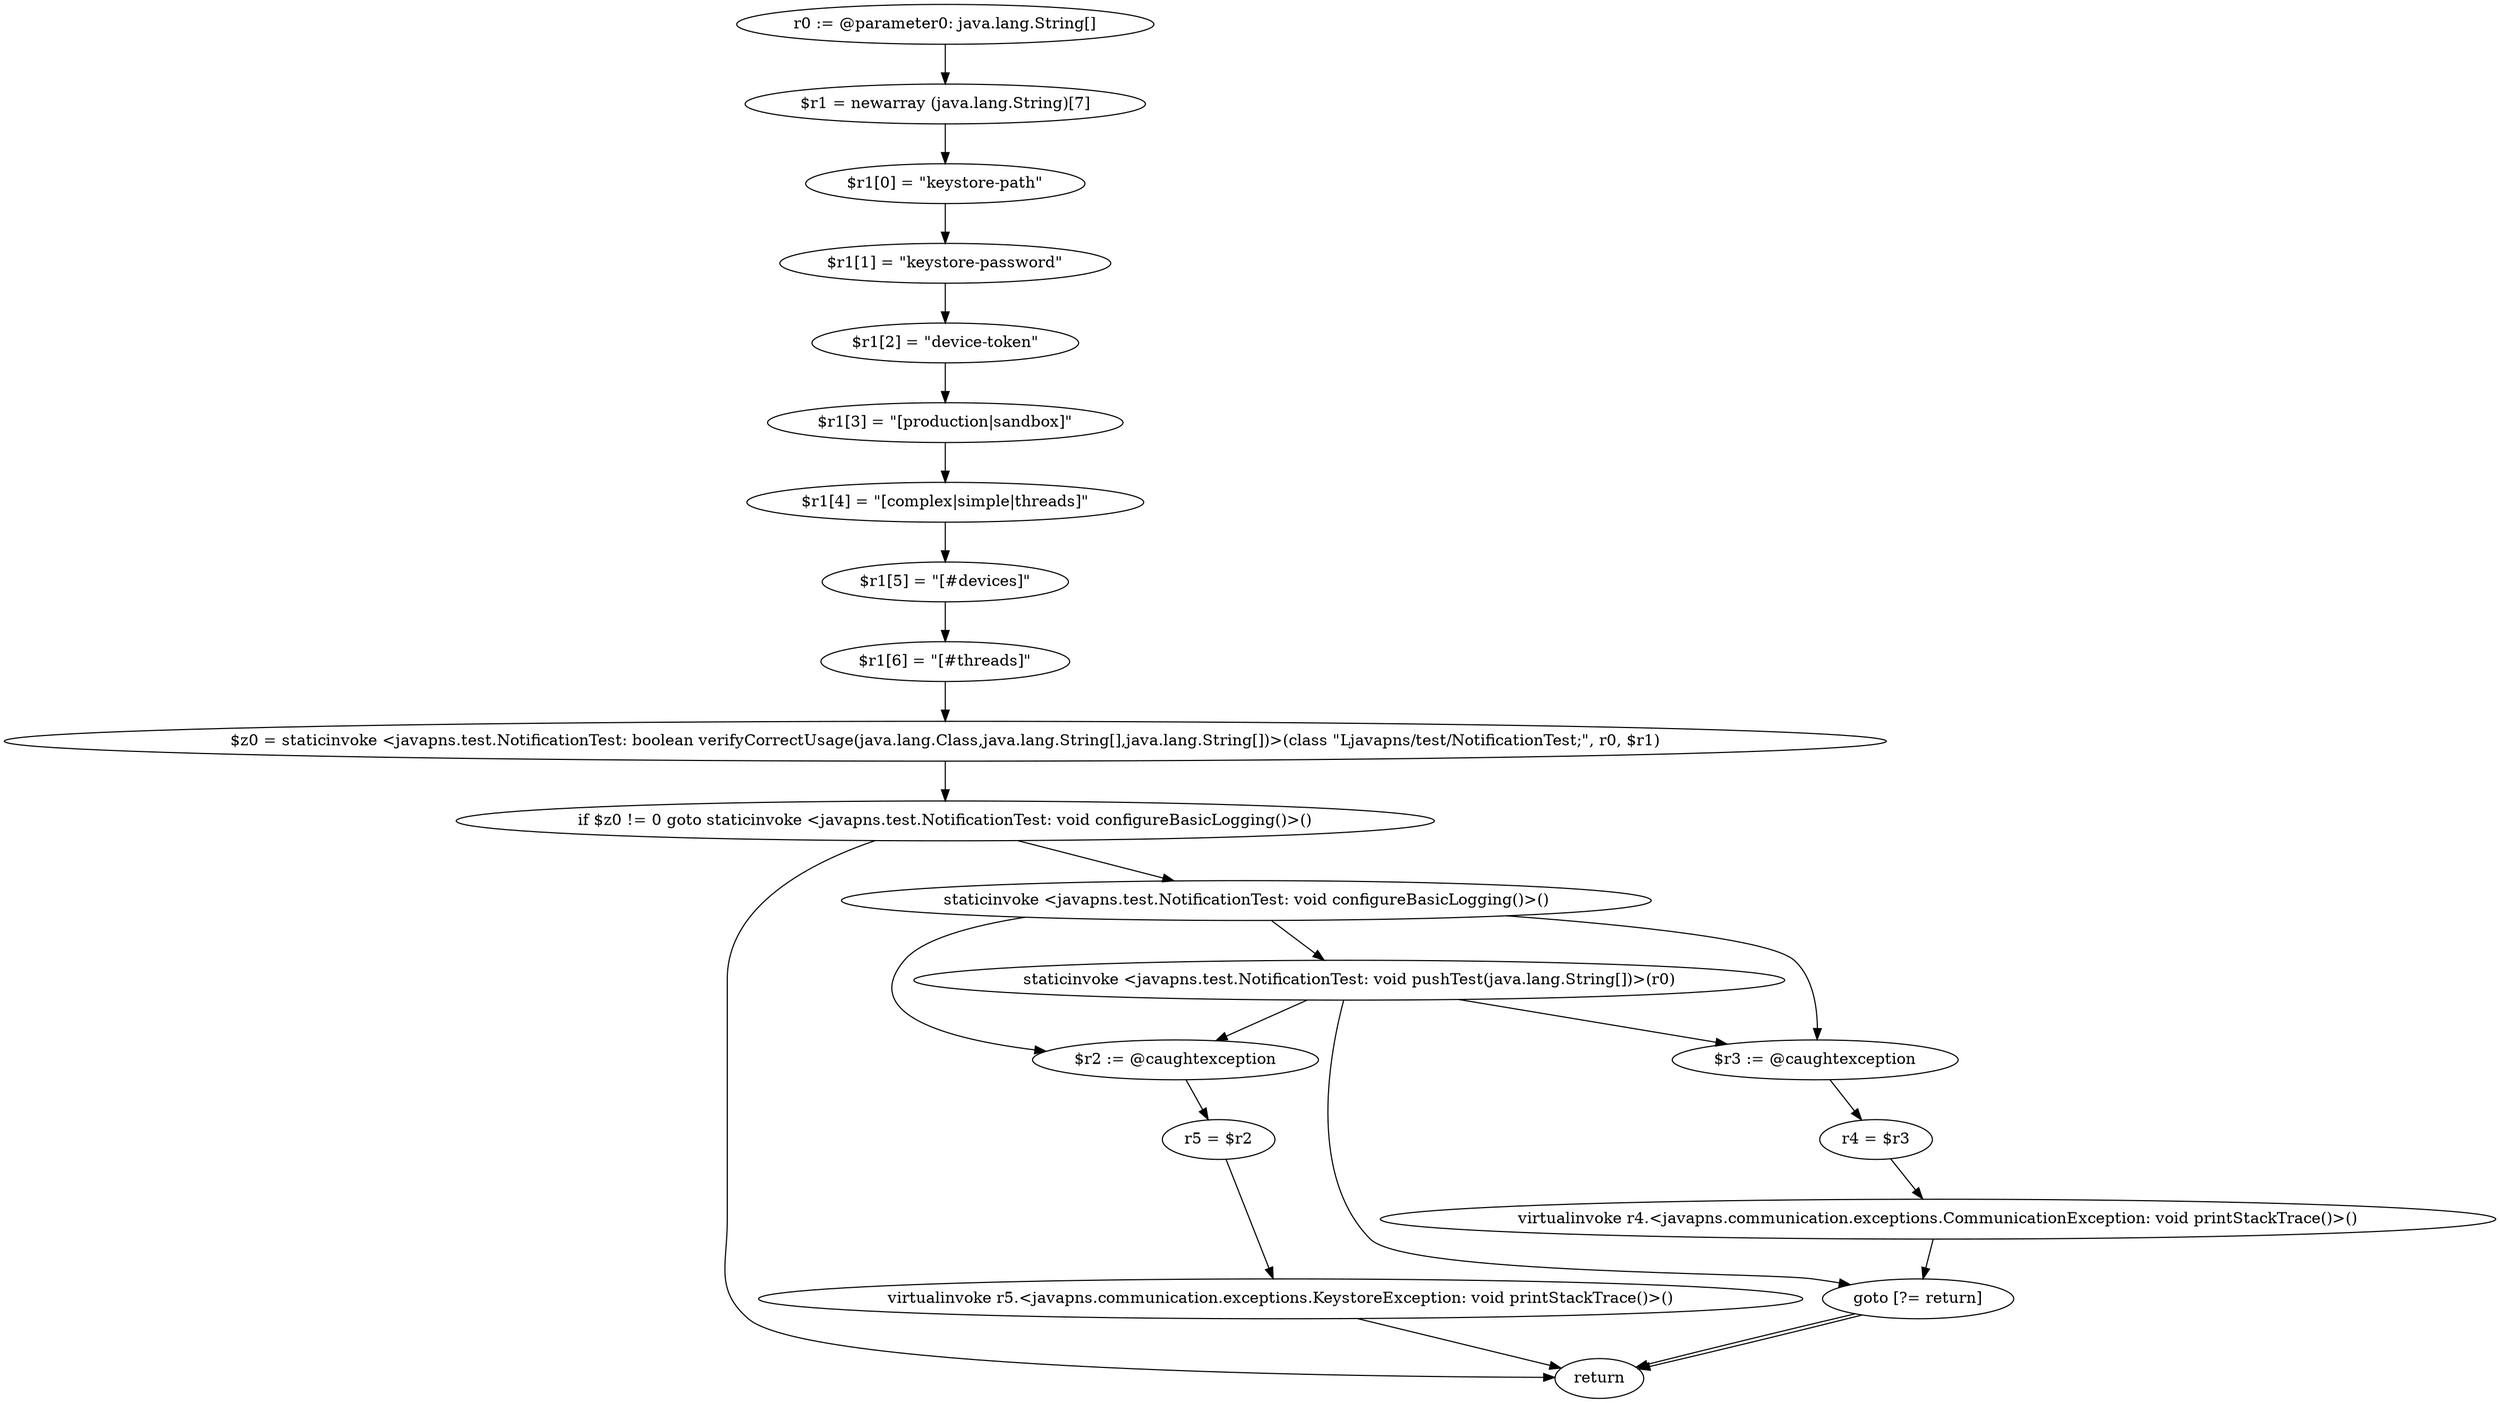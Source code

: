 digraph "unitGraph" {
    "r0 := @parameter0: java.lang.String[]"
    "$r1 = newarray (java.lang.String)[7]"
    "$r1[0] = \"keystore-path\""
    "$r1[1] = \"keystore-password\""
    "$r1[2] = \"device-token\""
    "$r1[3] = \"[production|sandbox]\""
    "$r1[4] = \"[complex|simple|threads]\""
    "$r1[5] = \"[#devices]\""
    "$r1[6] = \"[#threads]\""
    "$z0 = staticinvoke <javapns.test.NotificationTest: boolean verifyCorrectUsage(java.lang.Class,java.lang.String[],java.lang.String[])>(class \"Ljavapns/test/NotificationTest;\", r0, $r1)"
    "if $z0 != 0 goto staticinvoke <javapns.test.NotificationTest: void configureBasicLogging()>()"
    "return"
    "staticinvoke <javapns.test.NotificationTest: void configureBasicLogging()>()"
    "staticinvoke <javapns.test.NotificationTest: void pushTest(java.lang.String[])>(r0)"
    "goto [?= return]"
    "$r3 := @caughtexception"
    "r4 = $r3"
    "virtualinvoke r4.<javapns.communication.exceptions.CommunicationException: void printStackTrace()>()"
    "$r2 := @caughtexception"
    "r5 = $r2"
    "virtualinvoke r5.<javapns.communication.exceptions.KeystoreException: void printStackTrace()>()"
    "r0 := @parameter0: java.lang.String[]"->"$r1 = newarray (java.lang.String)[7]";
    "$r1 = newarray (java.lang.String)[7]"->"$r1[0] = \"keystore-path\"";
    "$r1[0] = \"keystore-path\""->"$r1[1] = \"keystore-password\"";
    "$r1[1] = \"keystore-password\""->"$r1[2] = \"device-token\"";
    "$r1[2] = \"device-token\""->"$r1[3] = \"[production|sandbox]\"";
    "$r1[3] = \"[production|sandbox]\""->"$r1[4] = \"[complex|simple|threads]\"";
    "$r1[4] = \"[complex|simple|threads]\""->"$r1[5] = \"[#devices]\"";
    "$r1[5] = \"[#devices]\""->"$r1[6] = \"[#threads]\"";
    "$r1[6] = \"[#threads]\""->"$z0 = staticinvoke <javapns.test.NotificationTest: boolean verifyCorrectUsage(java.lang.Class,java.lang.String[],java.lang.String[])>(class \"Ljavapns/test/NotificationTest;\", r0, $r1)";
    "$z0 = staticinvoke <javapns.test.NotificationTest: boolean verifyCorrectUsage(java.lang.Class,java.lang.String[],java.lang.String[])>(class \"Ljavapns/test/NotificationTest;\", r0, $r1)"->"if $z0 != 0 goto staticinvoke <javapns.test.NotificationTest: void configureBasicLogging()>()";
    "if $z0 != 0 goto staticinvoke <javapns.test.NotificationTest: void configureBasicLogging()>()"->"return";
    "if $z0 != 0 goto staticinvoke <javapns.test.NotificationTest: void configureBasicLogging()>()"->"staticinvoke <javapns.test.NotificationTest: void configureBasicLogging()>()";
    "staticinvoke <javapns.test.NotificationTest: void configureBasicLogging()>()"->"$r3 := @caughtexception";
    "staticinvoke <javapns.test.NotificationTest: void configureBasicLogging()>()"->"$r2 := @caughtexception";
    "staticinvoke <javapns.test.NotificationTest: void configureBasicLogging()>()"->"staticinvoke <javapns.test.NotificationTest: void pushTest(java.lang.String[])>(r0)";
    "staticinvoke <javapns.test.NotificationTest: void pushTest(java.lang.String[])>(r0)"->"$r3 := @caughtexception";
    "staticinvoke <javapns.test.NotificationTest: void pushTest(java.lang.String[])>(r0)"->"$r2 := @caughtexception";
    "staticinvoke <javapns.test.NotificationTest: void pushTest(java.lang.String[])>(r0)"->"goto [?= return]";
    "goto [?= return]"->"return";
    "$r3 := @caughtexception"->"r4 = $r3";
    "r4 = $r3"->"virtualinvoke r4.<javapns.communication.exceptions.CommunicationException: void printStackTrace()>()";
    "virtualinvoke r4.<javapns.communication.exceptions.CommunicationException: void printStackTrace()>()"->"goto [?= return]";
    "goto [?= return]"->"return";
    "$r2 := @caughtexception"->"r5 = $r2";
    "r5 = $r2"->"virtualinvoke r5.<javapns.communication.exceptions.KeystoreException: void printStackTrace()>()";
    "virtualinvoke r5.<javapns.communication.exceptions.KeystoreException: void printStackTrace()>()"->"return";
}
